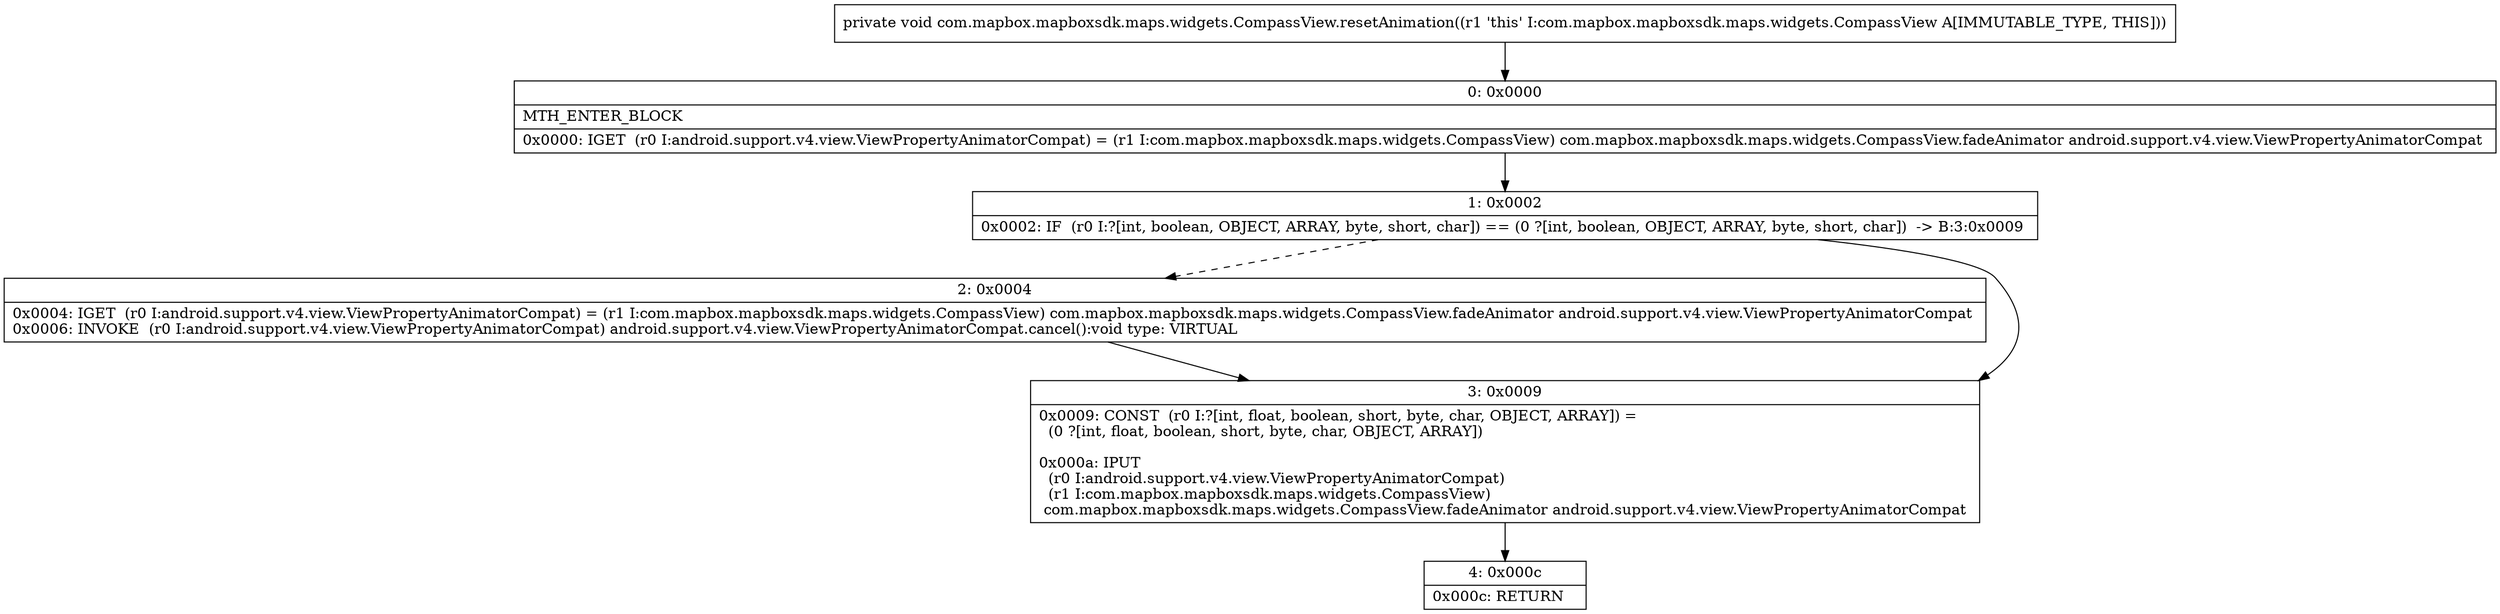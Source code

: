 digraph "CFG forcom.mapbox.mapboxsdk.maps.widgets.CompassView.resetAnimation()V" {
Node_0 [shape=record,label="{0\:\ 0x0000|MTH_ENTER_BLOCK\l|0x0000: IGET  (r0 I:android.support.v4.view.ViewPropertyAnimatorCompat) = (r1 I:com.mapbox.mapboxsdk.maps.widgets.CompassView) com.mapbox.mapboxsdk.maps.widgets.CompassView.fadeAnimator android.support.v4.view.ViewPropertyAnimatorCompat \l}"];
Node_1 [shape=record,label="{1\:\ 0x0002|0x0002: IF  (r0 I:?[int, boolean, OBJECT, ARRAY, byte, short, char]) == (0 ?[int, boolean, OBJECT, ARRAY, byte, short, char])  \-\> B:3:0x0009 \l}"];
Node_2 [shape=record,label="{2\:\ 0x0004|0x0004: IGET  (r0 I:android.support.v4.view.ViewPropertyAnimatorCompat) = (r1 I:com.mapbox.mapboxsdk.maps.widgets.CompassView) com.mapbox.mapboxsdk.maps.widgets.CompassView.fadeAnimator android.support.v4.view.ViewPropertyAnimatorCompat \l0x0006: INVOKE  (r0 I:android.support.v4.view.ViewPropertyAnimatorCompat) android.support.v4.view.ViewPropertyAnimatorCompat.cancel():void type: VIRTUAL \l}"];
Node_3 [shape=record,label="{3\:\ 0x0009|0x0009: CONST  (r0 I:?[int, float, boolean, short, byte, char, OBJECT, ARRAY]) = \l  (0 ?[int, float, boolean, short, byte, char, OBJECT, ARRAY])\l \l0x000a: IPUT  \l  (r0 I:android.support.v4.view.ViewPropertyAnimatorCompat)\l  (r1 I:com.mapbox.mapboxsdk.maps.widgets.CompassView)\l com.mapbox.mapboxsdk.maps.widgets.CompassView.fadeAnimator android.support.v4.view.ViewPropertyAnimatorCompat \l}"];
Node_4 [shape=record,label="{4\:\ 0x000c|0x000c: RETURN   \l}"];
MethodNode[shape=record,label="{private void com.mapbox.mapboxsdk.maps.widgets.CompassView.resetAnimation((r1 'this' I:com.mapbox.mapboxsdk.maps.widgets.CompassView A[IMMUTABLE_TYPE, THIS])) }"];
MethodNode -> Node_0;
Node_0 -> Node_1;
Node_1 -> Node_2[style=dashed];
Node_1 -> Node_3;
Node_2 -> Node_3;
Node_3 -> Node_4;
}

